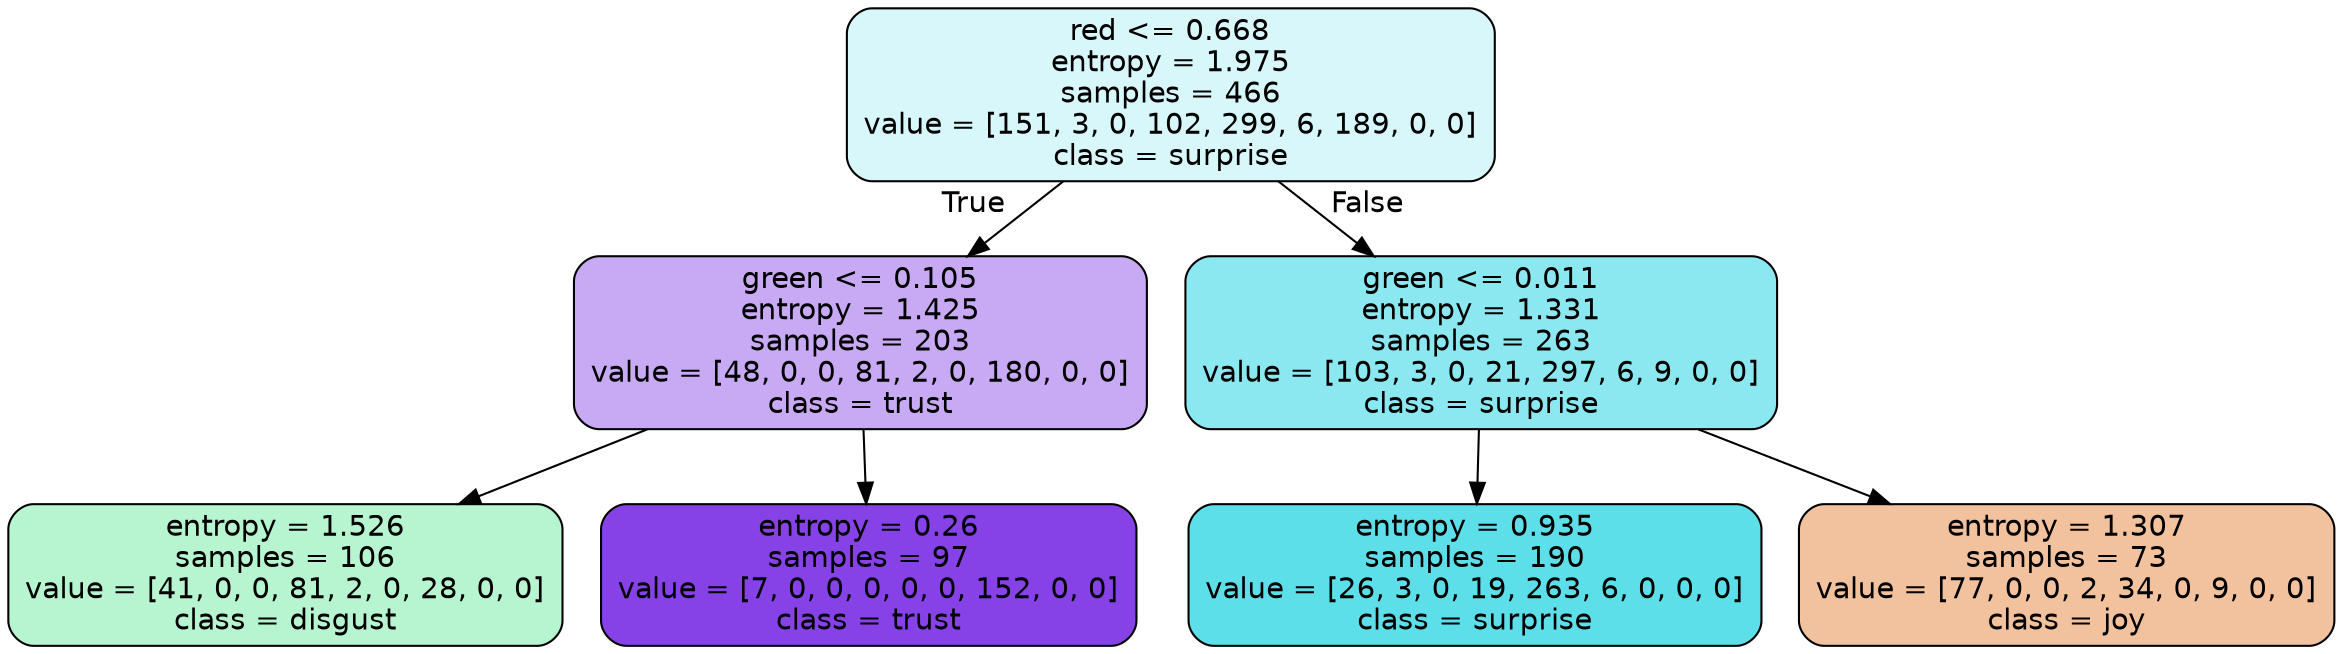 digraph Tree {
node [shape=box, style="filled, rounded", color="black", fontname=helvetica] ;
edge [fontname=helvetica] ;
0 [label="red <= 0.668\nentropy = 1.975\nsamples = 466\nvalue = [151, 3, 0, 102, 299, 6, 189, 0, 0]\nclass = surprise", fillcolor="#39d7e532"] ;
1 [label="green <= 0.105\nentropy = 1.425\nsamples = 203\nvalue = [48, 0, 0, 81, 2, 0, 180, 0, 0]\nclass = trust", fillcolor="#8139e56e"] ;
0 -> 1 [labeldistance=2.5, labelangle=45, headlabel="True"] ;
2 [label="entropy = 1.526\nsamples = 106\nvalue = [41, 0, 0, 81, 2, 0, 28, 0, 0]\nclass = disgust", fillcolor="#39e5815c"] ;
1 -> 2 ;
3 [label="entropy = 0.26\nsamples = 97\nvalue = [7, 0, 0, 0, 0, 0, 152, 0, 0]\nclass = trust", fillcolor="#8139e5f3"] ;
1 -> 3 ;
4 [label="green <= 0.011\nentropy = 1.331\nsamples = 263\nvalue = [103, 3, 0, 21, 297, 6, 9, 0, 0]\nclass = surprise", fillcolor="#39d7e593"] ;
0 -> 4 [labeldistance=2.5, labelangle=-45, headlabel="False"] ;
5 [label="entropy = 0.935\nsamples = 190\nvalue = [26, 3, 0, 19, 263, 6, 0, 0, 0]\nclass = surprise", fillcolor="#39d7e5d0"] ;
4 -> 5 ;
6 [label="entropy = 1.307\nsamples = 73\nvalue = [77, 0, 0, 2, 34, 0, 9, 0, 0]\nclass = joy", fillcolor="#e581397d"] ;
4 -> 6 ;
}